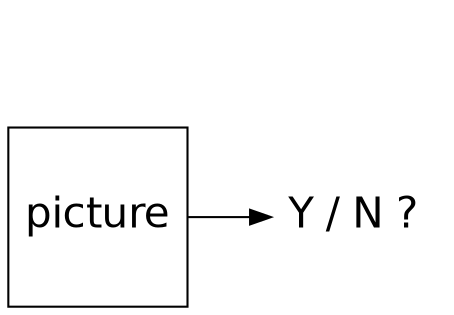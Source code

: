 digraph {
  rankdir=LR;
  node[fontname=Helvetica, width=1, fontsize=20];
  picture -> question;
  cue -> invis[style=invis];

  cue[image="img/sound.png", label="", shape=none];
  invis[style=invis];
  question[shape=none, label="Y / N ?"];
  picture[shape=square];
}
